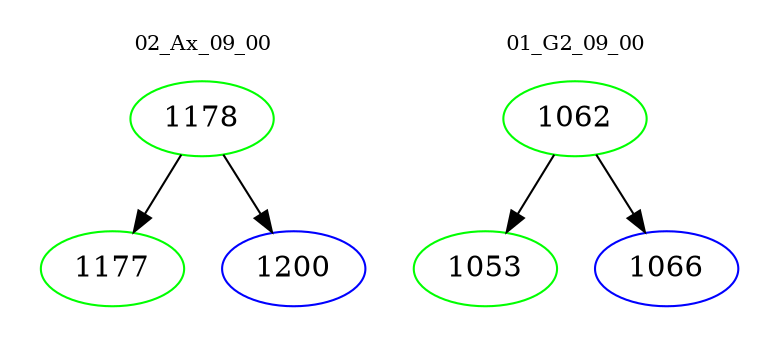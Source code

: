 digraph{
subgraph cluster_0 {
color = white
label = "02_Ax_09_00";
fontsize=10;
T0_1178 [label="1178", color="green"]
T0_1178 -> T0_1177 [color="black"]
T0_1177 [label="1177", color="green"]
T0_1178 -> T0_1200 [color="black"]
T0_1200 [label="1200", color="blue"]
}
subgraph cluster_1 {
color = white
label = "01_G2_09_00";
fontsize=10;
T1_1062 [label="1062", color="green"]
T1_1062 -> T1_1053 [color="black"]
T1_1053 [label="1053", color="green"]
T1_1062 -> T1_1066 [color="black"]
T1_1066 [label="1066", color="blue"]
}
}
